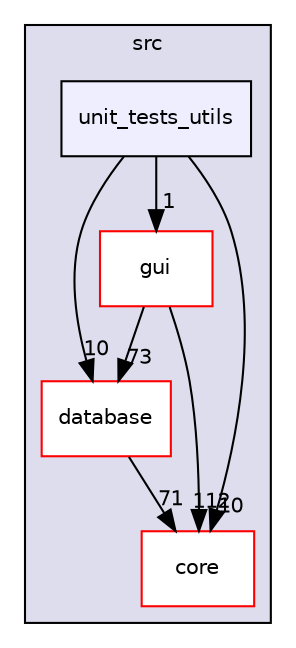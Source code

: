 digraph "src/unit_tests_utils" {
  compound=true
  node [ fontsize="10", fontname="Helvetica"];
  edge [ labelfontsize="10", labelfontname="Helvetica"];
  subgraph clusterdir_68267d1309a1af8e8297ef4c3efbcdba {
    graph [ bgcolor="#ddddee", pencolor="black", label="src" fontname="Helvetica", fontsize="10", URL="dir_68267d1309a1af8e8297ef4c3efbcdba.html"]
  dir_803ee67260c130b45d29089798491ab2 [shape=box label="database" fillcolor="white" style="filled" color="red" URL="dir_803ee67260c130b45d29089798491ab2.html"];
  dir_99d0482cf009f9d97a0877749b817f19 [shape=box label="gui" fillcolor="white" style="filled" color="red" URL="dir_99d0482cf009f9d97a0877749b817f19.html"];
  dir_aebb8dcc11953d78e620bbef0b9e2183 [shape=box label="core" fillcolor="white" style="filled" color="red" URL="dir_aebb8dcc11953d78e620bbef0b9e2183.html"];
  dir_7650dacaa557a89ea1c633e1722b48a3 [shape=box, label="unit_tests_utils", style="filled", fillcolor="#eeeeff", pencolor="black", URL="dir_7650dacaa557a89ea1c633e1722b48a3.html"];
  }
  dir_99d0482cf009f9d97a0877749b817f19->dir_aebb8dcc11953d78e620bbef0b9e2183 [headlabel="112", labeldistance=1.5 headhref="dir_000006_000001.html"];
  dir_99d0482cf009f9d97a0877749b817f19->dir_803ee67260c130b45d29089798491ab2 [headlabel="73", labeldistance=1.5 headhref="dir_000006_000010.html"];
  dir_7650dacaa557a89ea1c633e1722b48a3->dir_803ee67260c130b45d29089798491ab2 [headlabel="10", labeldistance=1.5 headhref="dir_000038_000010.html"];
  dir_7650dacaa557a89ea1c633e1722b48a3->dir_99d0482cf009f9d97a0877749b817f19 [headlabel="1", labeldistance=1.5 headhref="dir_000038_000006.html"];
  dir_7650dacaa557a89ea1c633e1722b48a3->dir_aebb8dcc11953d78e620bbef0b9e2183 [headlabel="10", labeldistance=1.5 headhref="dir_000038_000001.html"];
  dir_803ee67260c130b45d29089798491ab2->dir_aebb8dcc11953d78e620bbef0b9e2183 [headlabel="71", labeldistance=1.5 headhref="dir_000010_000001.html"];
}
